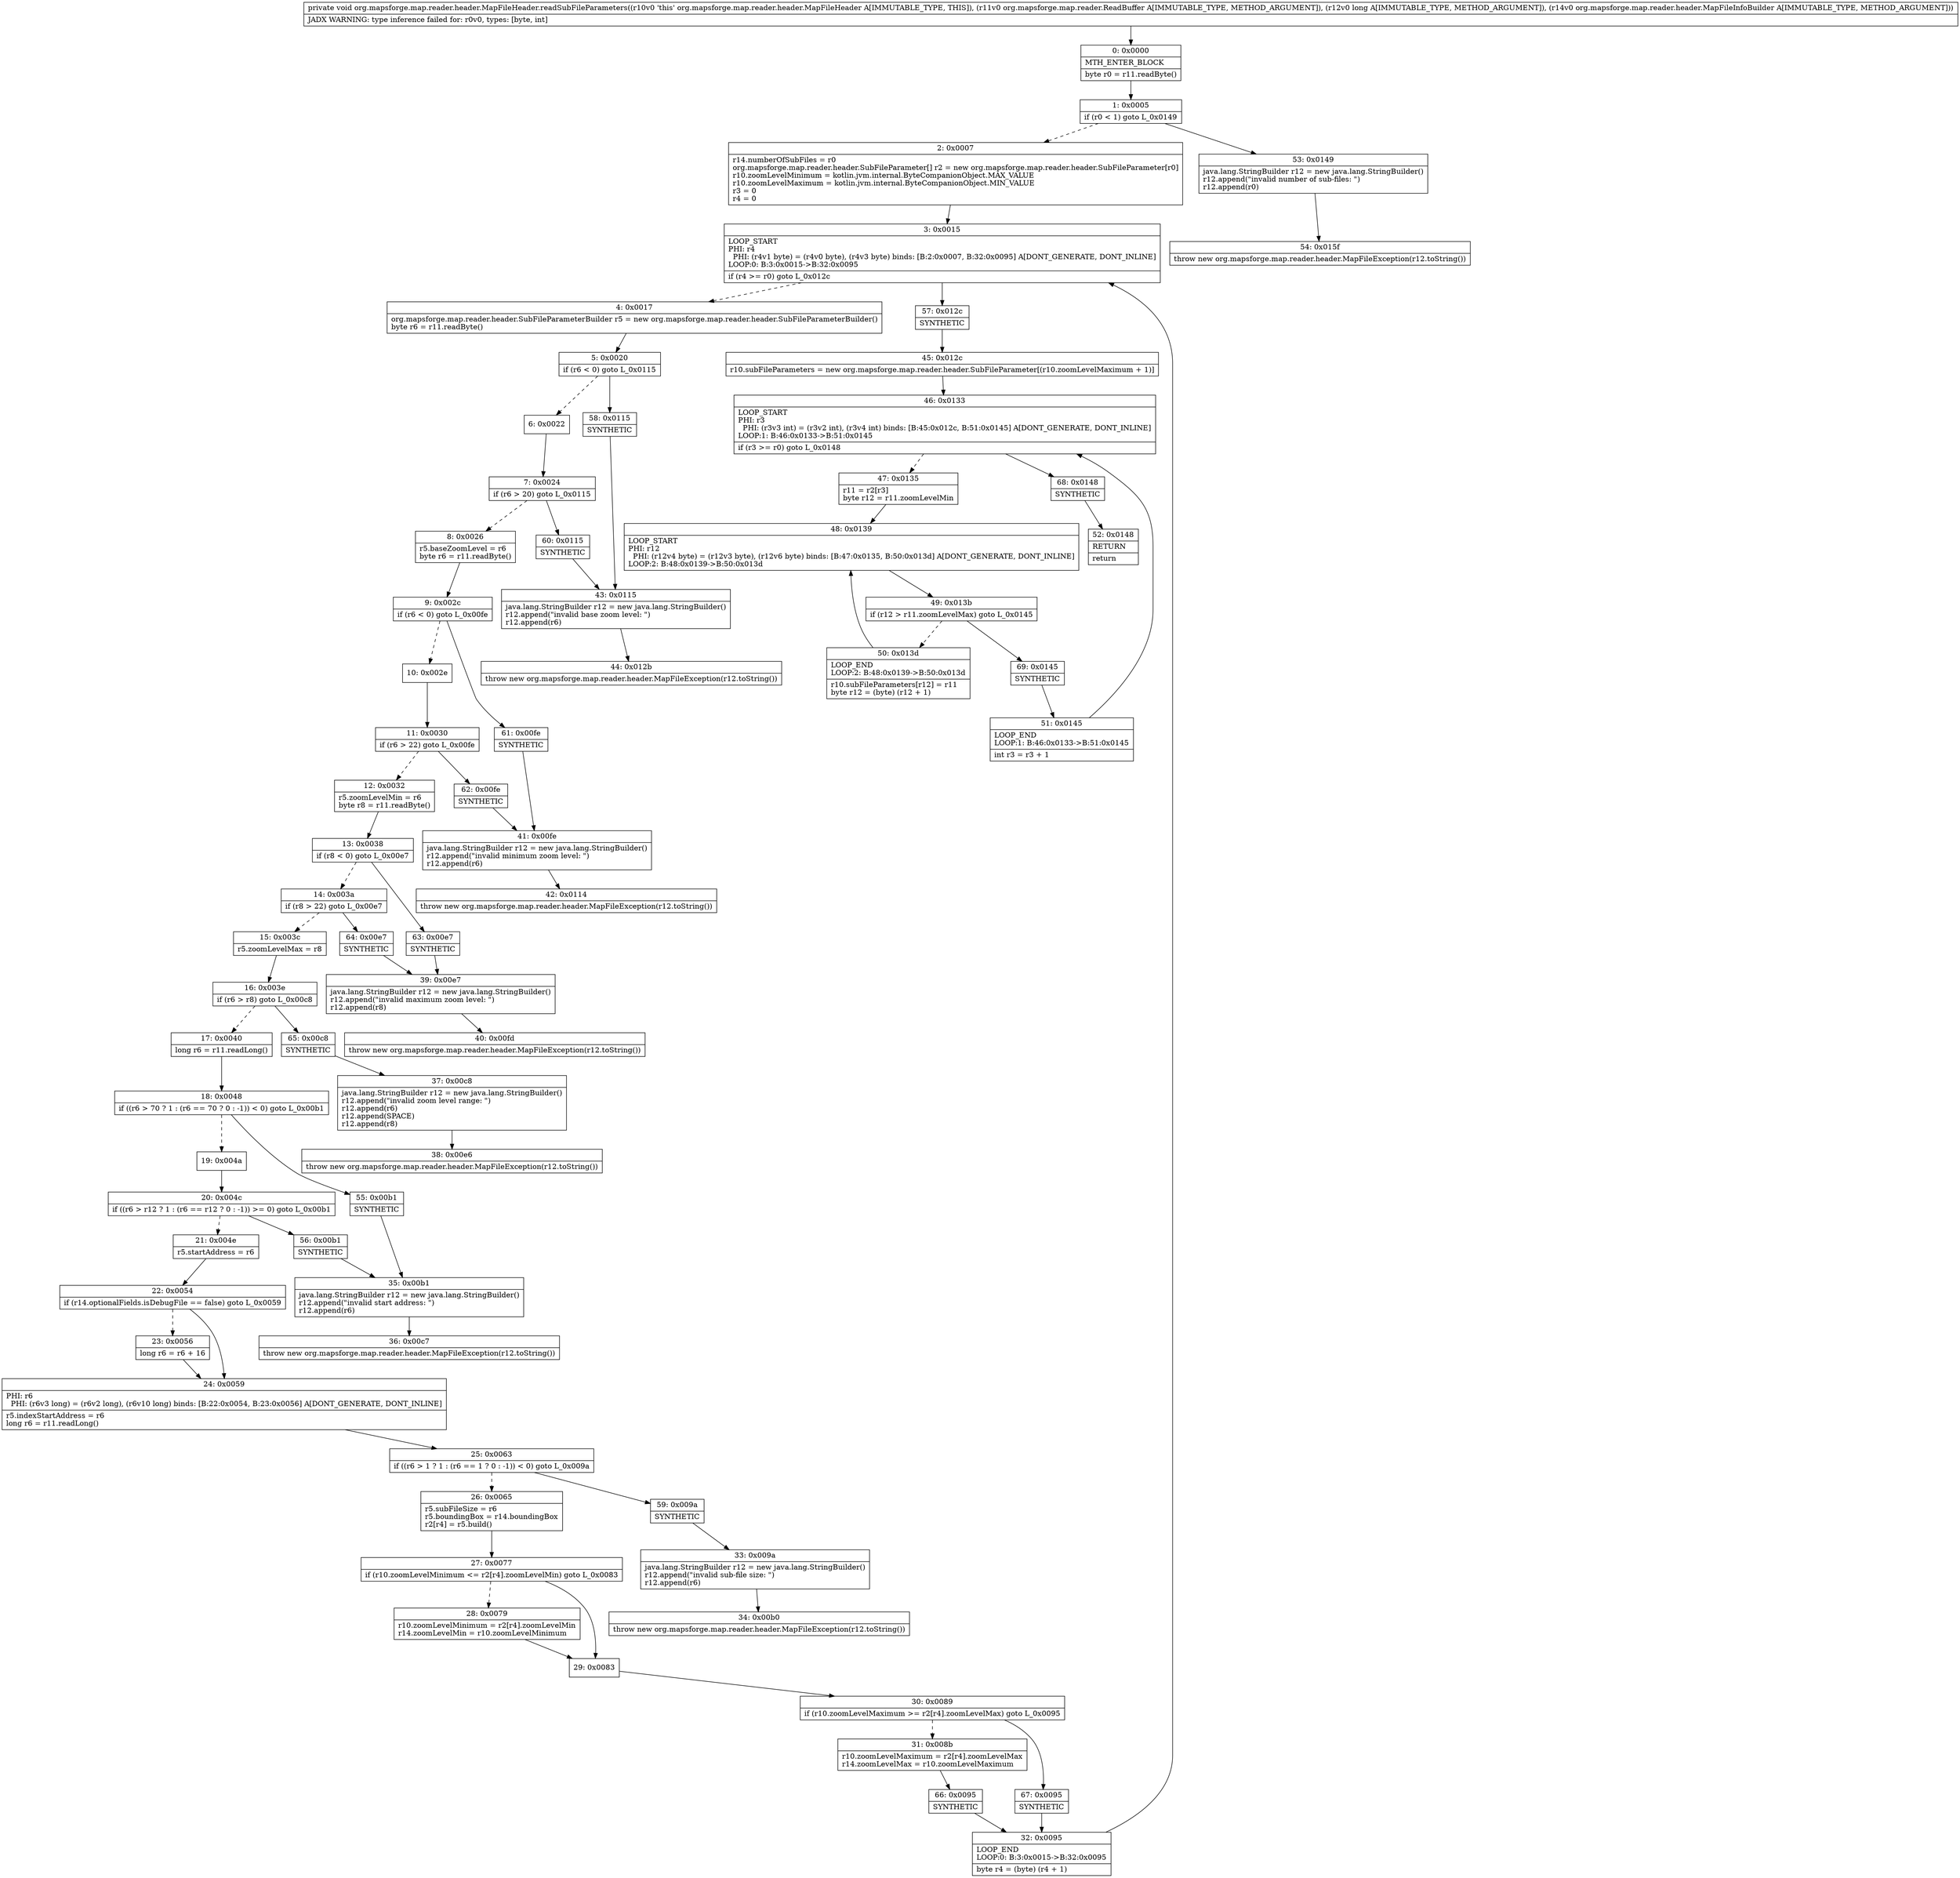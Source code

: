 digraph "CFG fororg.mapsforge.map.reader.header.MapFileHeader.readSubFileParameters(Lorg\/mapsforge\/map\/reader\/ReadBuffer;JLorg\/mapsforge\/map\/reader\/header\/MapFileInfoBuilder;)V" {
Node_0 [shape=record,label="{0\:\ 0x0000|MTH_ENTER_BLOCK\l|byte r0 = r11.readByte()\l}"];
Node_1 [shape=record,label="{1\:\ 0x0005|if (r0 \< 1) goto L_0x0149\l}"];
Node_2 [shape=record,label="{2\:\ 0x0007|r14.numberOfSubFiles = r0\lorg.mapsforge.map.reader.header.SubFileParameter[] r2 = new org.mapsforge.map.reader.header.SubFileParameter[r0]\lr10.zoomLevelMinimum = kotlin.jvm.internal.ByteCompanionObject.MAX_VALUE\lr10.zoomLevelMaximum = kotlin.jvm.internal.ByteCompanionObject.MIN_VALUE\lr3 = 0\lr4 = 0\l}"];
Node_3 [shape=record,label="{3\:\ 0x0015|LOOP_START\lPHI: r4 \l  PHI: (r4v1 byte) = (r4v0 byte), (r4v3 byte) binds: [B:2:0x0007, B:32:0x0095] A[DONT_GENERATE, DONT_INLINE]\lLOOP:0: B:3:0x0015\-\>B:32:0x0095\l|if (r4 \>= r0) goto L_0x012c\l}"];
Node_4 [shape=record,label="{4\:\ 0x0017|org.mapsforge.map.reader.header.SubFileParameterBuilder r5 = new org.mapsforge.map.reader.header.SubFileParameterBuilder()\lbyte r6 = r11.readByte()\l}"];
Node_5 [shape=record,label="{5\:\ 0x0020|if (r6 \< 0) goto L_0x0115\l}"];
Node_6 [shape=record,label="{6\:\ 0x0022}"];
Node_7 [shape=record,label="{7\:\ 0x0024|if (r6 \> 20) goto L_0x0115\l}"];
Node_8 [shape=record,label="{8\:\ 0x0026|r5.baseZoomLevel = r6\lbyte r6 = r11.readByte()\l}"];
Node_9 [shape=record,label="{9\:\ 0x002c|if (r6 \< 0) goto L_0x00fe\l}"];
Node_10 [shape=record,label="{10\:\ 0x002e}"];
Node_11 [shape=record,label="{11\:\ 0x0030|if (r6 \> 22) goto L_0x00fe\l}"];
Node_12 [shape=record,label="{12\:\ 0x0032|r5.zoomLevelMin = r6\lbyte r8 = r11.readByte()\l}"];
Node_13 [shape=record,label="{13\:\ 0x0038|if (r8 \< 0) goto L_0x00e7\l}"];
Node_14 [shape=record,label="{14\:\ 0x003a|if (r8 \> 22) goto L_0x00e7\l}"];
Node_15 [shape=record,label="{15\:\ 0x003c|r5.zoomLevelMax = r8\l}"];
Node_16 [shape=record,label="{16\:\ 0x003e|if (r6 \> r8) goto L_0x00c8\l}"];
Node_17 [shape=record,label="{17\:\ 0x0040|long r6 = r11.readLong()\l}"];
Node_18 [shape=record,label="{18\:\ 0x0048|if ((r6 \> 70 ? 1 : (r6 == 70 ? 0 : \-1)) \< 0) goto L_0x00b1\l}"];
Node_19 [shape=record,label="{19\:\ 0x004a}"];
Node_20 [shape=record,label="{20\:\ 0x004c|if ((r6 \> r12 ? 1 : (r6 == r12 ? 0 : \-1)) \>= 0) goto L_0x00b1\l}"];
Node_21 [shape=record,label="{21\:\ 0x004e|r5.startAddress = r6\l}"];
Node_22 [shape=record,label="{22\:\ 0x0054|if (r14.optionalFields.isDebugFile == false) goto L_0x0059\l}"];
Node_23 [shape=record,label="{23\:\ 0x0056|long r6 = r6 + 16\l}"];
Node_24 [shape=record,label="{24\:\ 0x0059|PHI: r6 \l  PHI: (r6v3 long) = (r6v2 long), (r6v10 long) binds: [B:22:0x0054, B:23:0x0056] A[DONT_GENERATE, DONT_INLINE]\l|r5.indexStartAddress = r6\llong r6 = r11.readLong()\l}"];
Node_25 [shape=record,label="{25\:\ 0x0063|if ((r6 \> 1 ? 1 : (r6 == 1 ? 0 : \-1)) \< 0) goto L_0x009a\l}"];
Node_26 [shape=record,label="{26\:\ 0x0065|r5.subFileSize = r6\lr5.boundingBox = r14.boundingBox\lr2[r4] = r5.build()\l}"];
Node_27 [shape=record,label="{27\:\ 0x0077|if (r10.zoomLevelMinimum \<= r2[r4].zoomLevelMin) goto L_0x0083\l}"];
Node_28 [shape=record,label="{28\:\ 0x0079|r10.zoomLevelMinimum = r2[r4].zoomLevelMin\lr14.zoomLevelMin = r10.zoomLevelMinimum\l}"];
Node_29 [shape=record,label="{29\:\ 0x0083}"];
Node_30 [shape=record,label="{30\:\ 0x0089|if (r10.zoomLevelMaximum \>= r2[r4].zoomLevelMax) goto L_0x0095\l}"];
Node_31 [shape=record,label="{31\:\ 0x008b|r10.zoomLevelMaximum = r2[r4].zoomLevelMax\lr14.zoomLevelMax = r10.zoomLevelMaximum\l}"];
Node_32 [shape=record,label="{32\:\ 0x0095|LOOP_END\lLOOP:0: B:3:0x0015\-\>B:32:0x0095\l|byte r4 = (byte) (r4 + 1)\l}"];
Node_33 [shape=record,label="{33\:\ 0x009a|java.lang.StringBuilder r12 = new java.lang.StringBuilder()\lr12.append(\"invalid sub\-file size: \")\lr12.append(r6)\l}"];
Node_34 [shape=record,label="{34\:\ 0x00b0|throw new org.mapsforge.map.reader.header.MapFileException(r12.toString())\l}"];
Node_35 [shape=record,label="{35\:\ 0x00b1|java.lang.StringBuilder r12 = new java.lang.StringBuilder()\lr12.append(\"invalid start address: \")\lr12.append(r6)\l}"];
Node_36 [shape=record,label="{36\:\ 0x00c7|throw new org.mapsforge.map.reader.header.MapFileException(r12.toString())\l}"];
Node_37 [shape=record,label="{37\:\ 0x00c8|java.lang.StringBuilder r12 = new java.lang.StringBuilder()\lr12.append(\"invalid zoom level range: \")\lr12.append(r6)\lr12.append(SPACE)\lr12.append(r8)\l}"];
Node_38 [shape=record,label="{38\:\ 0x00e6|throw new org.mapsforge.map.reader.header.MapFileException(r12.toString())\l}"];
Node_39 [shape=record,label="{39\:\ 0x00e7|java.lang.StringBuilder r12 = new java.lang.StringBuilder()\lr12.append(\"invalid maximum zoom level: \")\lr12.append(r8)\l}"];
Node_40 [shape=record,label="{40\:\ 0x00fd|throw new org.mapsforge.map.reader.header.MapFileException(r12.toString())\l}"];
Node_41 [shape=record,label="{41\:\ 0x00fe|java.lang.StringBuilder r12 = new java.lang.StringBuilder()\lr12.append(\"invalid minimum zoom level: \")\lr12.append(r6)\l}"];
Node_42 [shape=record,label="{42\:\ 0x0114|throw new org.mapsforge.map.reader.header.MapFileException(r12.toString())\l}"];
Node_43 [shape=record,label="{43\:\ 0x0115|java.lang.StringBuilder r12 = new java.lang.StringBuilder()\lr12.append(\"invalid base zoom level: \")\lr12.append(r6)\l}"];
Node_44 [shape=record,label="{44\:\ 0x012b|throw new org.mapsforge.map.reader.header.MapFileException(r12.toString())\l}"];
Node_45 [shape=record,label="{45\:\ 0x012c|r10.subFileParameters = new org.mapsforge.map.reader.header.SubFileParameter[(r10.zoomLevelMaximum + 1)]\l}"];
Node_46 [shape=record,label="{46\:\ 0x0133|LOOP_START\lPHI: r3 \l  PHI: (r3v3 int) = (r3v2 int), (r3v4 int) binds: [B:45:0x012c, B:51:0x0145] A[DONT_GENERATE, DONT_INLINE]\lLOOP:1: B:46:0x0133\-\>B:51:0x0145\l|if (r3 \>= r0) goto L_0x0148\l}"];
Node_47 [shape=record,label="{47\:\ 0x0135|r11 = r2[r3]\lbyte r12 = r11.zoomLevelMin\l}"];
Node_48 [shape=record,label="{48\:\ 0x0139|LOOP_START\lPHI: r12 \l  PHI: (r12v4 byte) = (r12v3 byte), (r12v6 byte) binds: [B:47:0x0135, B:50:0x013d] A[DONT_GENERATE, DONT_INLINE]\lLOOP:2: B:48:0x0139\-\>B:50:0x013d\l}"];
Node_49 [shape=record,label="{49\:\ 0x013b|if (r12 \> r11.zoomLevelMax) goto L_0x0145\l}"];
Node_50 [shape=record,label="{50\:\ 0x013d|LOOP_END\lLOOP:2: B:48:0x0139\-\>B:50:0x013d\l|r10.subFileParameters[r12] = r11\lbyte r12 = (byte) (r12 + 1)\l}"];
Node_51 [shape=record,label="{51\:\ 0x0145|LOOP_END\lLOOP:1: B:46:0x0133\-\>B:51:0x0145\l|int r3 = r3 + 1\l}"];
Node_52 [shape=record,label="{52\:\ 0x0148|RETURN\l|return\l}"];
Node_53 [shape=record,label="{53\:\ 0x0149|java.lang.StringBuilder r12 = new java.lang.StringBuilder()\lr12.append(\"invalid number of sub\-files: \")\lr12.append(r0)\l}"];
Node_54 [shape=record,label="{54\:\ 0x015f|throw new org.mapsforge.map.reader.header.MapFileException(r12.toString())\l}"];
Node_55 [shape=record,label="{55\:\ 0x00b1|SYNTHETIC\l}"];
Node_56 [shape=record,label="{56\:\ 0x00b1|SYNTHETIC\l}"];
Node_57 [shape=record,label="{57\:\ 0x012c|SYNTHETIC\l}"];
Node_58 [shape=record,label="{58\:\ 0x0115|SYNTHETIC\l}"];
Node_59 [shape=record,label="{59\:\ 0x009a|SYNTHETIC\l}"];
Node_60 [shape=record,label="{60\:\ 0x0115|SYNTHETIC\l}"];
Node_61 [shape=record,label="{61\:\ 0x00fe|SYNTHETIC\l}"];
Node_62 [shape=record,label="{62\:\ 0x00fe|SYNTHETIC\l}"];
Node_63 [shape=record,label="{63\:\ 0x00e7|SYNTHETIC\l}"];
Node_64 [shape=record,label="{64\:\ 0x00e7|SYNTHETIC\l}"];
Node_65 [shape=record,label="{65\:\ 0x00c8|SYNTHETIC\l}"];
Node_66 [shape=record,label="{66\:\ 0x0095|SYNTHETIC\l}"];
Node_67 [shape=record,label="{67\:\ 0x0095|SYNTHETIC\l}"];
Node_68 [shape=record,label="{68\:\ 0x0148|SYNTHETIC\l}"];
Node_69 [shape=record,label="{69\:\ 0x0145|SYNTHETIC\l}"];
MethodNode[shape=record,label="{private void org.mapsforge.map.reader.header.MapFileHeader.readSubFileParameters((r10v0 'this' org.mapsforge.map.reader.header.MapFileHeader A[IMMUTABLE_TYPE, THIS]), (r11v0 org.mapsforge.map.reader.ReadBuffer A[IMMUTABLE_TYPE, METHOD_ARGUMENT]), (r12v0 long A[IMMUTABLE_TYPE, METHOD_ARGUMENT]), (r14v0 org.mapsforge.map.reader.header.MapFileInfoBuilder A[IMMUTABLE_TYPE, METHOD_ARGUMENT]))  | JADX WARNING: type inference failed for: r0v0, types: [byte, int]\l}"];
MethodNode -> Node_0;
Node_0 -> Node_1;
Node_1 -> Node_2[style=dashed];
Node_1 -> Node_53;
Node_2 -> Node_3;
Node_3 -> Node_4[style=dashed];
Node_3 -> Node_57;
Node_4 -> Node_5;
Node_5 -> Node_6[style=dashed];
Node_5 -> Node_58;
Node_6 -> Node_7;
Node_7 -> Node_8[style=dashed];
Node_7 -> Node_60;
Node_8 -> Node_9;
Node_9 -> Node_10[style=dashed];
Node_9 -> Node_61;
Node_10 -> Node_11;
Node_11 -> Node_12[style=dashed];
Node_11 -> Node_62;
Node_12 -> Node_13;
Node_13 -> Node_14[style=dashed];
Node_13 -> Node_63;
Node_14 -> Node_15[style=dashed];
Node_14 -> Node_64;
Node_15 -> Node_16;
Node_16 -> Node_17[style=dashed];
Node_16 -> Node_65;
Node_17 -> Node_18;
Node_18 -> Node_19[style=dashed];
Node_18 -> Node_55;
Node_19 -> Node_20;
Node_20 -> Node_21[style=dashed];
Node_20 -> Node_56;
Node_21 -> Node_22;
Node_22 -> Node_23[style=dashed];
Node_22 -> Node_24;
Node_23 -> Node_24;
Node_24 -> Node_25;
Node_25 -> Node_26[style=dashed];
Node_25 -> Node_59;
Node_26 -> Node_27;
Node_27 -> Node_28[style=dashed];
Node_27 -> Node_29;
Node_28 -> Node_29;
Node_29 -> Node_30;
Node_30 -> Node_31[style=dashed];
Node_30 -> Node_67;
Node_31 -> Node_66;
Node_32 -> Node_3;
Node_33 -> Node_34;
Node_35 -> Node_36;
Node_37 -> Node_38;
Node_39 -> Node_40;
Node_41 -> Node_42;
Node_43 -> Node_44;
Node_45 -> Node_46;
Node_46 -> Node_47[style=dashed];
Node_46 -> Node_68;
Node_47 -> Node_48;
Node_48 -> Node_49;
Node_49 -> Node_50[style=dashed];
Node_49 -> Node_69;
Node_50 -> Node_48;
Node_51 -> Node_46;
Node_53 -> Node_54;
Node_55 -> Node_35;
Node_56 -> Node_35;
Node_57 -> Node_45;
Node_58 -> Node_43;
Node_59 -> Node_33;
Node_60 -> Node_43;
Node_61 -> Node_41;
Node_62 -> Node_41;
Node_63 -> Node_39;
Node_64 -> Node_39;
Node_65 -> Node_37;
Node_66 -> Node_32;
Node_67 -> Node_32;
Node_68 -> Node_52;
Node_69 -> Node_51;
}

